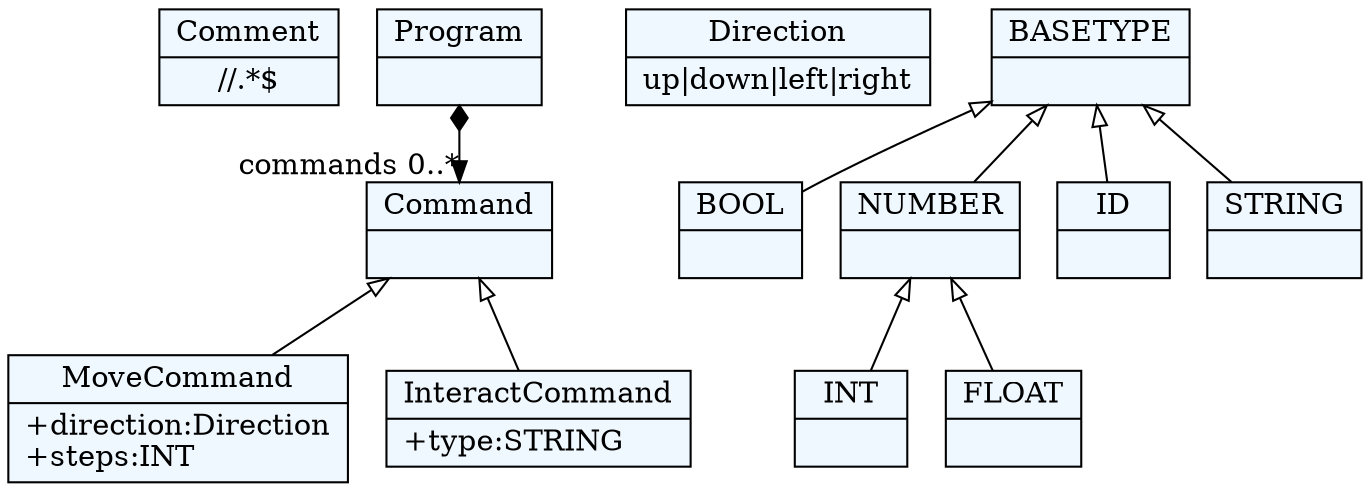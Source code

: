 
    digraph xtext {
    fontname = "Bitstream Vera Sans"
    fontsize = 8
    node[
        shape=record,
        style=filled,
        fillcolor=aliceblue
    ]
    edge[dir=black,arrowtail=empty]


33795632[ label="{Comment|\/\/.*$}"]

33794288[ label="{MoveCommand|+direction:Direction\l+steps:INT\l}"]

33793392 -> 33793840[arrowtail=diamond, dir=both, headlabel="commands 0..*"]
33793392[ label="{Program|}"]

33795184[ label="{Direction|up\|down\|left\|right}"]

33793840[ label="{Command|}"]
33793840 -> 33794288 [dir=back]
33793840 -> 33794736 [dir=back]

33794736[ label="{InteractCommand|+type:STRING\l}"]

33807472[ label="{BOOL|}"]

33792944[ label="{BASETYPE|}"]
33792944 -> 33792496 [dir=back]
33792944 -> 33807472 [dir=back]
33792944 -> 33806576 [dir=back]
33792944 -> 33807024 [dir=back]

33807920[ label="{INT|}"]

33807024[ label="{STRING|}"]

33792496[ label="{NUMBER|}"]
33792496 -> 33792048 [dir=back]
33792496 -> 33807920 [dir=back]

33806576[ label="{ID|}"]

33792048[ label="{FLOAT|}"]


}
